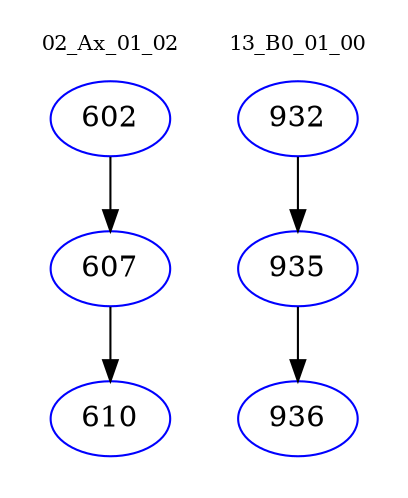 digraph{
subgraph cluster_0 {
color = white
label = "02_Ax_01_02";
fontsize=10;
T0_602 [label="602", color="blue"]
T0_602 -> T0_607 [color="black"]
T0_607 [label="607", color="blue"]
T0_607 -> T0_610 [color="black"]
T0_610 [label="610", color="blue"]
}
subgraph cluster_1 {
color = white
label = "13_B0_01_00";
fontsize=10;
T1_932 [label="932", color="blue"]
T1_932 -> T1_935 [color="black"]
T1_935 [label="935", color="blue"]
T1_935 -> T1_936 [color="black"]
T1_936 [label="936", color="blue"]
}
}
